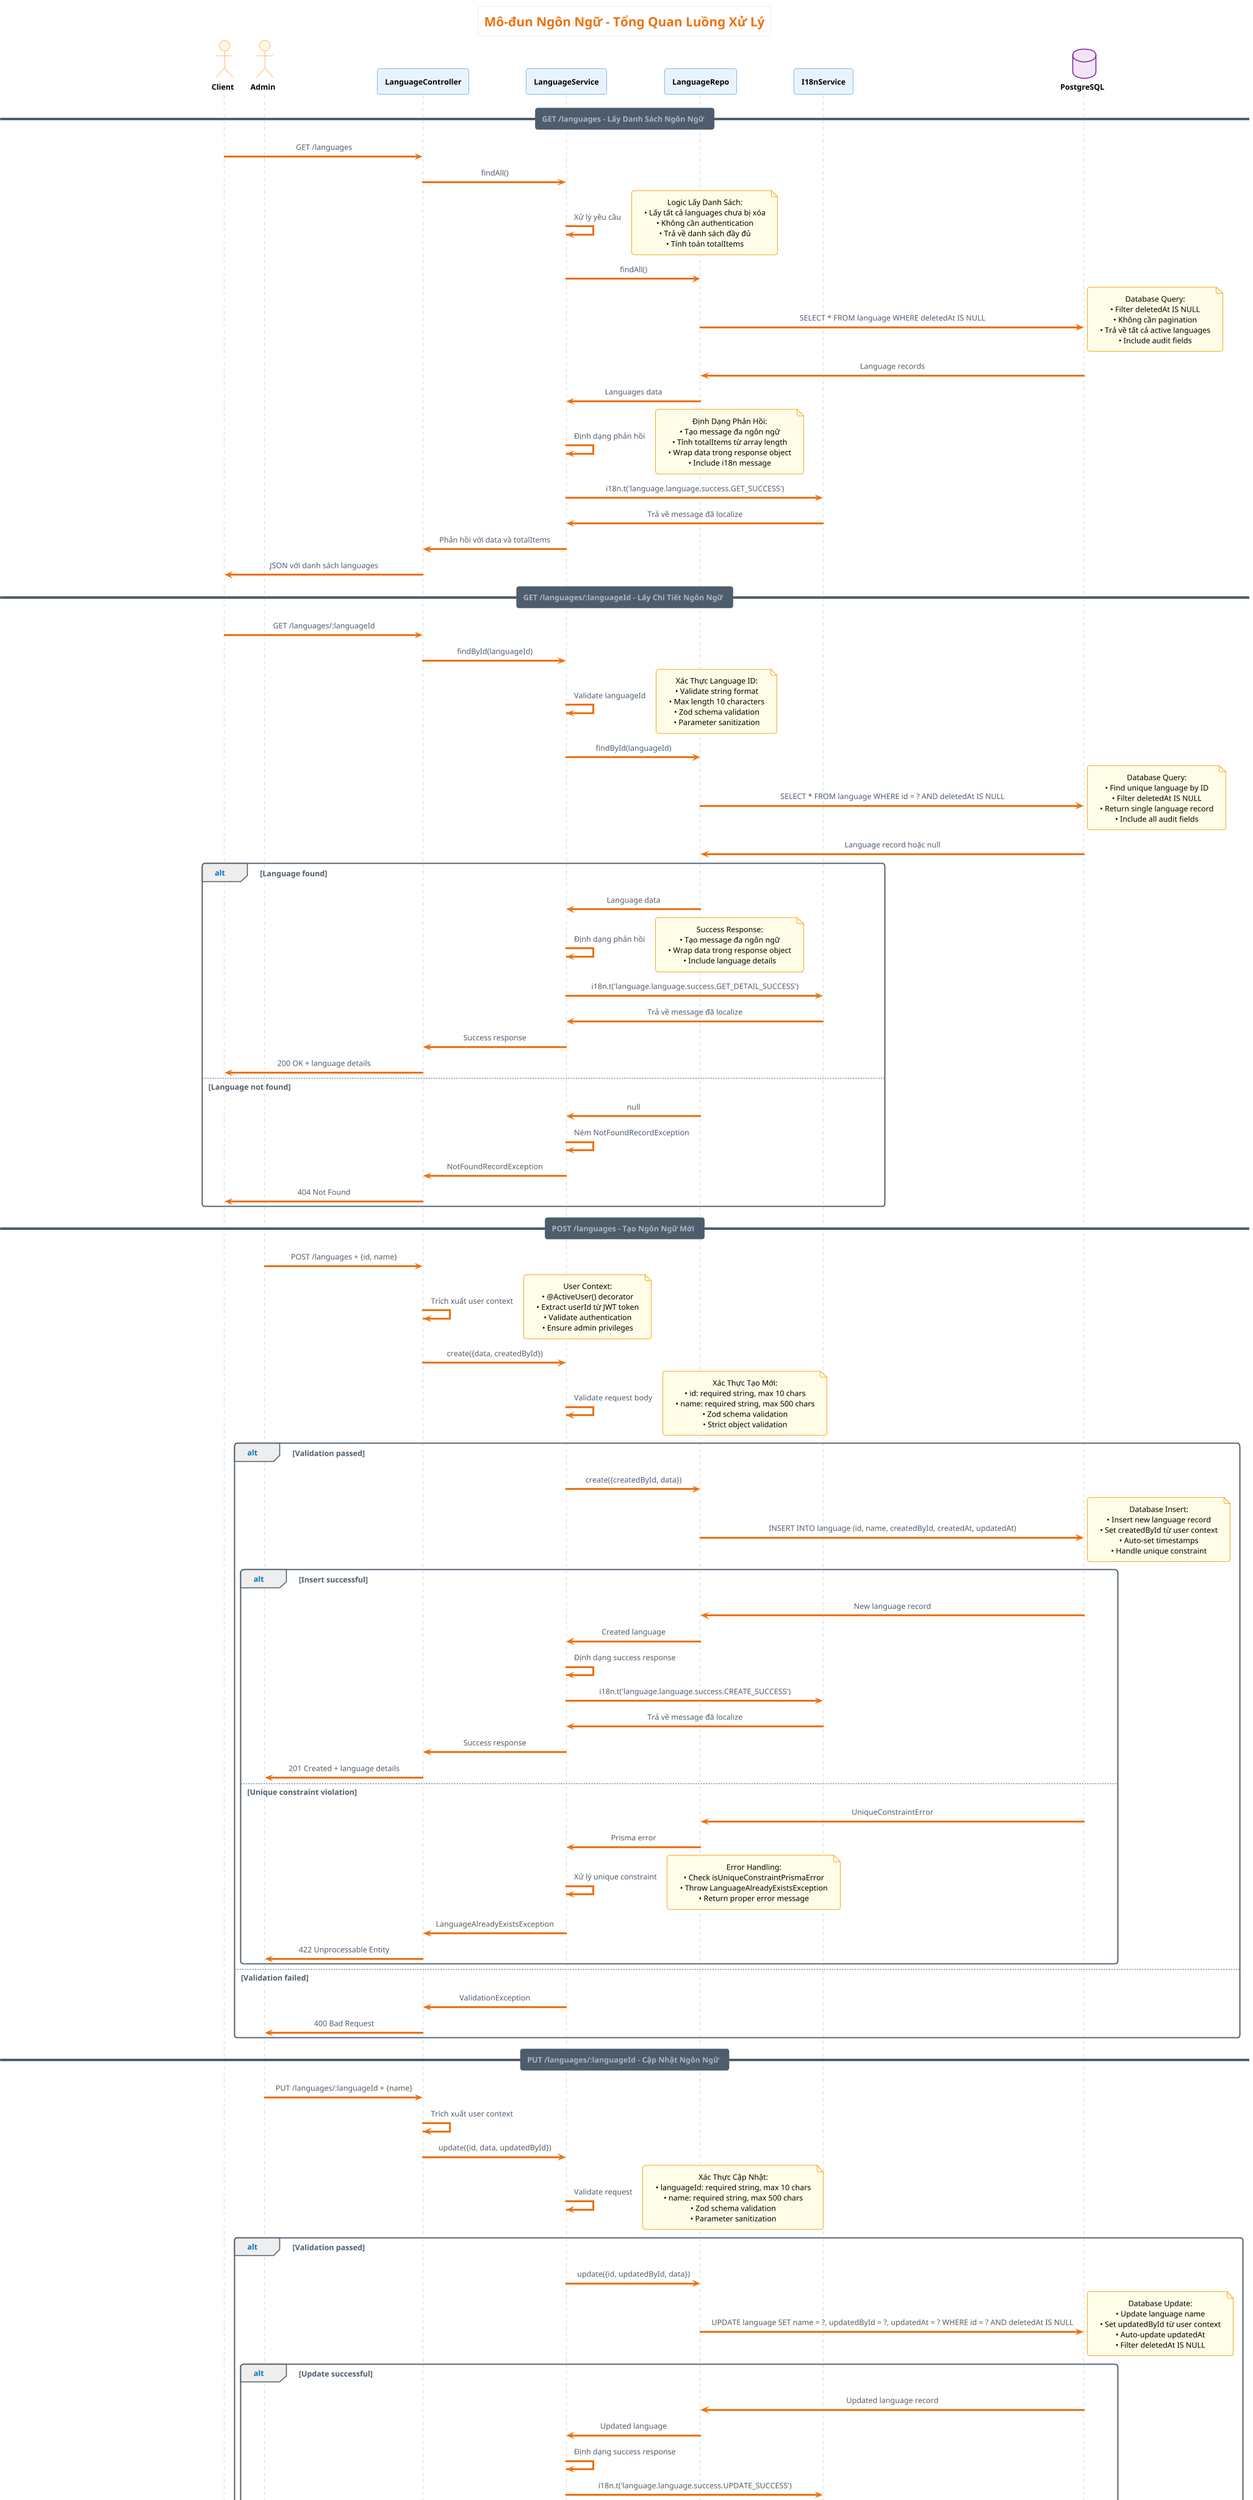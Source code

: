 @startuml
!theme aws-orange
skinparam backgroundColor #FFFFFF
skinparam defaultTextAlignment center
skinparam participant {
    BackgroundColor #E8F4FD
    BorderColor #1976D2
    FontColor #000000
    FontStyle bold
}
skinparam actor {
    BackgroundColor #FFF8E1
    BorderColor #F57C00
    FontColor #000000
    FontStyle bold
}
skinparam database {
    BackgroundColor #F3E5F5
    BorderColor #7B1FA2
    FontColor #000000
    FontStyle bold
}
skinparam note {
    BackgroundColor #FFFDE7
    BorderColor #F9A825
    FontColor #000000
}

title Mô-đun Ngôn Ngữ - Tổng Quan Luồng Xử Lý
note top : Hệ thống quản lý ngôn ngữ với CRUD operations và audit trail

actor "Client" as Client
actor "Admin" as Admin
participant "LanguageController" as LC
participant "LanguageService" as LS
participant "LanguageRepo" as LR
participant "I18nService" as IS
database "PostgreSQL" as DB

== GET /languages - Lấy Danh Sách Ngôn Ngữ ==
Client -> LC: GET /languages
LC -> LS: findAll()

LS -> LS: Xử lý yêu cầu
note right
Logic Lấy Danh Sách:
• Lấy tất cả languages chưa bị xóa
• Không cần authentication
• Trả về danh sách đầy đủ
• Tính toán totalItems
end note

LS -> LR: findAll()
LR -> DB: SELECT * FROM language WHERE deletedAt IS NULL
note right
Database Query:
• Filter deletedAt IS NULL
• Không cần pagination
• Trả về tất cả active languages
• Include audit fields
end note
DB -> LR: Language records
LR -> LS: Languages data

LS -> LS: Định dạng phản hồi
note right
Định Dạng Phản Hồi:
• Tạo message đa ngôn ngữ
• Tính totalItems từ array length
• Wrap data trong response object
• Include i18n message
end note

LS -> IS: i18n.t('language.language.success.GET_SUCCESS')
IS -> LS: Trả về message đã localize
LS -> LC: Phản hồi với data và totalItems
LC -> Client: JSON với danh sách languages

== GET /languages/:languageId - Lấy Chi Tiết Ngôn Ngữ ==
Client -> LC: GET /languages/:languageId
LC -> LS: findById(languageId)

LS -> LS: Validate languageId
note right
Xác Thực Language ID:
• Validate string format
• Max length 10 characters
• Zod schema validation
• Parameter sanitization
end note

LS -> LR: findById(languageId)
LR -> DB: SELECT * FROM language WHERE id = ? AND deletedAt IS NULL
note right
Database Query:
• Find unique language by ID
• Filter deletedAt IS NULL
• Return single language record
• Include all audit fields
end note
DB -> LR: Language record hoặc null

alt Language found
    LR -> LS: Language data
    LS -> LS: Định dạng phản hồi
    note right
    Success Response:
    • Tạo message đa ngôn ngữ
    • Wrap data trong response object
    • Include language details
    end note
    LS -> IS: i18n.t('language.language.success.GET_DETAIL_SUCCESS')
    IS -> LS: Trả về message đã localize
    LS -> LC: Success response
    LC -> Client: 200 OK + language details

else Language not found
    LR -> LS: null
    LS -> LS: Ném NotFoundRecordException
    LS -> LC: NotFoundRecordException
    LC -> Client: 404 Not Found
end

== POST /languages - Tạo Ngôn Ngữ Mới ==
Admin -> LC: POST /languages + {id, name}
LC -> LC: Trích xuất user context
note right
User Context:
• @ActiveUser() decorator
• Extract userId từ JWT token
• Validate authentication
• Ensure admin privileges
end note

LC -> LS: create({data, createdById})

LS -> LS: Validate request body
note right
Xác Thực Tạo Mới:
• id: required string, max 10 chars
• name: required string, max 500 chars
• Zod schema validation
• Strict object validation
end note

alt Validation passed
    LS -> LR: create({createdById, data})
    LR -> DB: INSERT INTO language (id, name, createdById, createdAt, updatedAt)
    note right
    Database Insert:
    • Insert new language record
    • Set createdById từ user context
    • Auto-set timestamps
    • Handle unique constraint
    end note

    alt Insert successful
        DB -> LR: New language record
        LR -> LS: Created language
        LS -> LS: Định dạng success response
        LS -> IS: i18n.t('language.language.success.CREATE_SUCCESS')
        IS -> LS: Trả về message đã localize
        LS -> LC: Success response
        LC -> Admin: 201 Created + language details

    else Unique constraint violation
        DB -> LR: UniqueConstraintError
        LR -> LS: Prisma error
        LS -> LS: Xử lý unique constraint
        note right
        Error Handling:
        • Check isUniqueConstraintPrismaError
        • Throw LanguageAlreadyExistsException
        • Return proper error message
        end note
        LS -> LC: LanguageAlreadyExistsException
        LC -> Admin: 422 Unprocessable Entity
    end

else Validation failed
    LS -> LC: ValidationException
    LC -> Admin: 400 Bad Request
end

== PUT /languages/:languageId - Cập Nhật Ngôn Ngữ ==
Admin -> LC: PUT /languages/:languageId + {name}
LC -> LC: Trích xuất user context
LC -> LS: update({id, data, updatedById})

LS -> LS: Validate request
note right
Xác Thực Cập Nhật:
• languageId: required string, max 10 chars
• name: required string, max 500 chars
• Zod schema validation
• Parameter sanitization
end note

alt Validation passed
    LS -> LR: update({id, updatedById, data})
    LR -> DB: UPDATE language SET name = ?, updatedById = ?, updatedAt = ? WHERE id = ? AND deletedAt IS NULL
    note right
    Database Update:
    • Update language name
    • Set updatedById từ user context
    • Auto-update updatedAt
    • Filter deletedAt IS NULL
    end note

    alt Update successful
        DB -> LR: Updated language record
        LR -> LS: Updated language
        LS -> LS: Định dạng success response
        LS -> IS: i18n.t('language.language.success.UPDATE_SUCCESS')
        IS -> LS: Trả về message đã localize
        LS -> LC: Success response
        LC -> Admin: 200 OK + updated language

    else Language not found
        DB -> LR: NotFoundError
        LR -> LS: Prisma error
        LS -> LS: Xử lý not found
        note right
        Error Handling:
        • Check isNotFoundPrismaError
        • Throw NotFoundRecordException
        • Return proper error message
        end note
        LS -> LC: NotFoundRecordException
        LC -> Admin: 404 Not Found
    end

else Validation failed
    LS -> LC: ValidationException
    LC -> Admin: 400 Bad Request
end

== DELETE /languages/:languageId - Xóa Ngôn Ngữ ==
Admin -> LC: DELETE /languages/:languageId
LC -> LS: delete(languageId)

LS -> LS: Validate languageId
LS -> LR: delete(languageId, true)
note right
Hard Delete Logic:
• Sử dụng hard delete (isHard = true)
• Xóa hoàn toàn khỏi database
• Không sử dụng soft delete
• Immediate removal
end note

LR -> DB: DELETE FROM language WHERE id = ?
note right
Database Delete:
• Hard delete operation
• Remove record completely
• No soft delete logic
• Immediate deletion
end note

alt Delete successful
    DB -> LR: Deleted record
    LR -> LS: Delete confirmation
    LS -> LS: Định dạng success response
    LS -> IS: i18n.t('language.language.success.DELETE_SUCCESS')
    IS -> LS: Trả về message đã localize
    LS -> LC: Success response
    LC -> Admin: 200 OK + success message

else Language not found
    DB -> LR: NotFoundError
    LR -> LS: Prisma error
    LS -> LS: Xử lý not found
    LS -> LC: NotFoundRecordException
    LC -> Admin: 404 Not Found
end

== Xử Lý Lỗi & Validation ==
alt Lỗi validation input
    LS -> LC: ValidationException
    LC -> Client: 400 Bad Request
    note right
    Validation Errors:
    • Invalid language ID format
    • Name too long (>500 chars)
    • Missing required fields
    • Invalid data types
    end note

else Lỗi unique constraint
    LS -> LC: LanguageAlreadyExistsException
    LC -> Client: 422 Unprocessable Entity
    note right
    Unique Constraint Errors:
    • Language ID đã tồn tại
    • Duplicate language creation
    • Constraint violation
    end note

else Lỗi không tìm thấy
    LS -> LC: NotFoundRecordException
    LC -> Client: 404 Not Found
    note right
    Not Found Errors:
    • Language ID không tồn tại
    • Record đã bị xóa
    • Invalid ID format
    end note

else Lỗi database
    LS -> LC: DatabaseException
    LC -> Client: 500 Internal Server Error
    note right
    Database Errors:
    • Connection issues
    • Transaction failures
    • Constraint violations
    • System errors
    end note
end

== Trả Kết Quả ==
LS -> IS: i18n.t('language.language.success.XXX')
IS -> LS: Trả về message đã localize
LS -> LC: Phản hồi + Message đã localize
LC -> Client: JSON Response với metadata đầy đủ

note bottom
**Đặc điểm chính của module Language:**
• CRUD operations đầy đủ cho language management
• Hard delete thay vì soft delete
• Unique constraint validation cho language ID
• Audit trail với createdById, updatedById
• Multi-language support với i18n
• Zod schema validation cho input/output
• Comprehensive error handling
• No pagination cho list operation
• Immutable language ID (không cho update ID)
• Admin-only access cho create/update/delete
end note

@enduml
